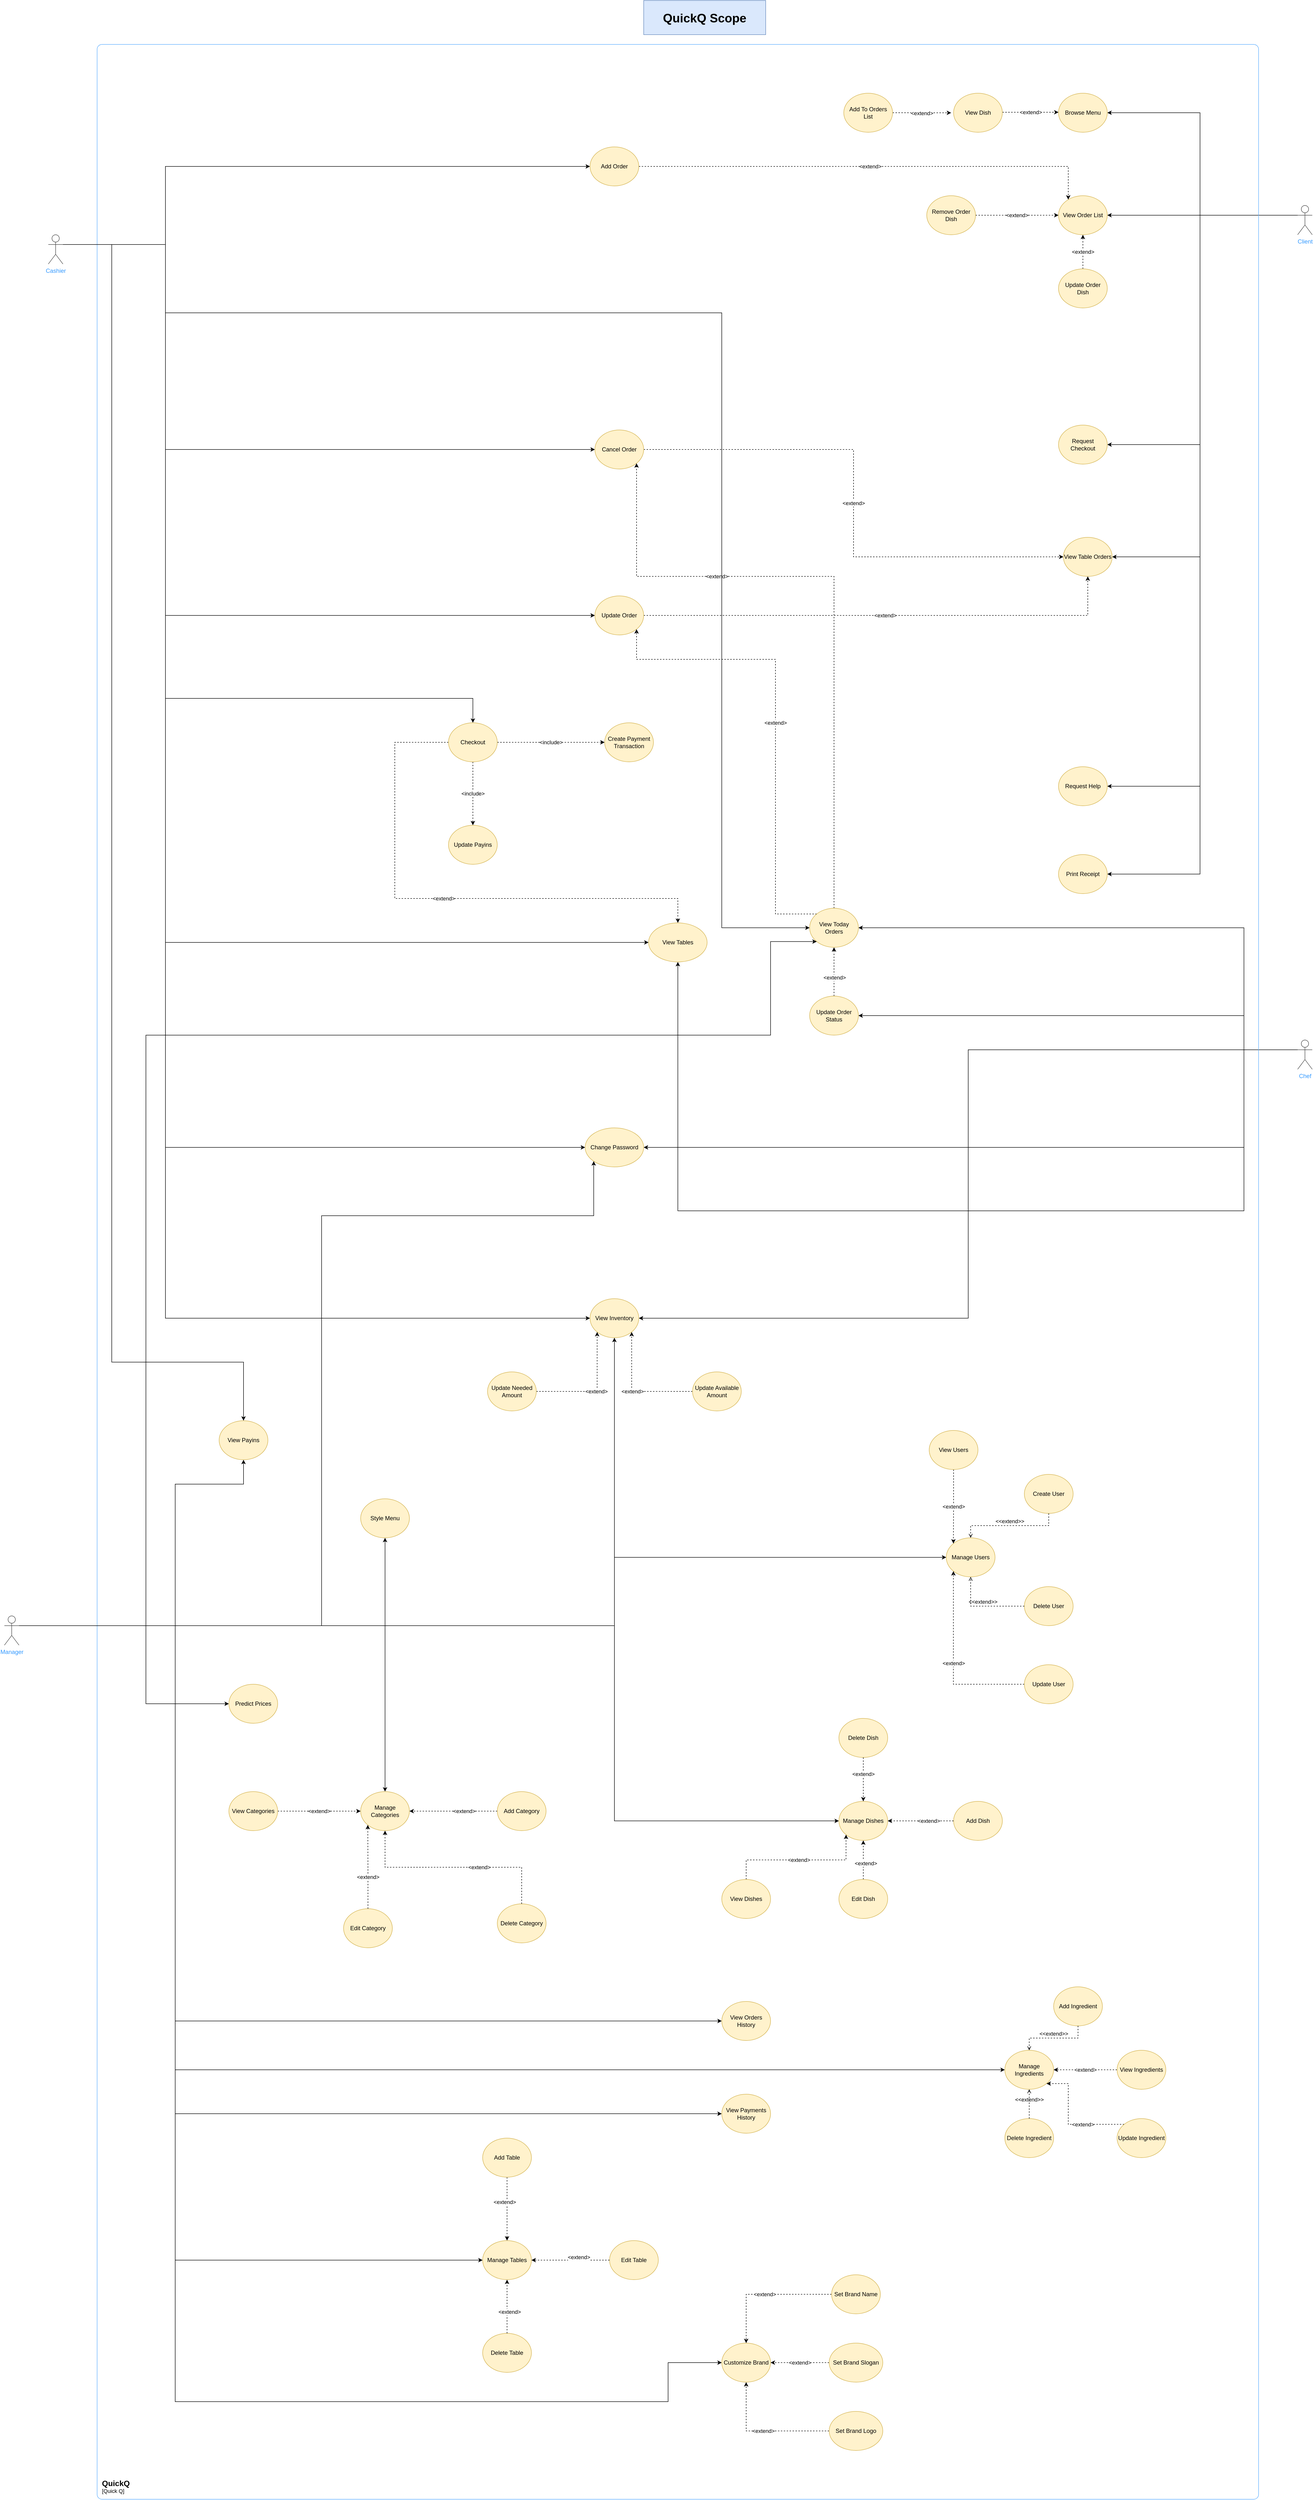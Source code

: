 <mxfile version="20.3.0" type="device"><diagram id="GGlXdn64GFRb3IZstyNL" name="Page-1"><mxGraphModel dx="2926" dy="3482" grid="1" gridSize="10" guides="1" tooltips="1" connect="1" arrows="1" fold="1" page="1" pageScale="1" pageWidth="850" pageHeight="1100" math="0" shadow="0"><root><mxCell id="0"/><mxCell id="1" parent="0"/><mxCell id="7p4SCDjq-cVQXdKuNtYs-56" style="edgeStyle=orthogonalEdgeStyle;rounded=0;orthogonalLoop=1;jettySize=auto;html=1;exitX=0;exitY=0.333;exitDx=0;exitDy=0;exitPerimeter=0;entryX=1;entryY=0.5;entryDx=0;entryDy=0;strokeWidth=1;" parent="1" source="7p4SCDjq-cVQXdKuNtYs-45" target="izGLy0CoWOvhGBKB7Qqg-22" edge="1"><mxGeometry relative="1" as="geometry"><mxPoint x="1710.0" y="10" as="targetPoint"/><Array as="points"><mxPoint x="1880" y="200"/><mxPoint x="1880" y="-50"/><mxPoint x="1090" y="-50"/></Array></mxGeometry></mxCell><mxCell id="GDFzOrBfLpvwUEn2oMCo-2" style="edgeStyle=orthogonalEdgeStyle;rounded=0;orthogonalLoop=1;jettySize=auto;html=1;exitX=0;exitY=0.333;exitDx=0;exitDy=0;exitPerimeter=0;entryX=0.5;entryY=1;entryDx=0;entryDy=0;" parent="1" source="7p4SCDjq-cVQXdKuNtYs-45" target="GDFzOrBfLpvwUEn2oMCo-1" edge="1"><mxGeometry relative="1" as="geometry"><Array as="points"><mxPoint x="1880" y="200"/><mxPoint x="1880" y="530"/><mxPoint x="720" y="530"/></Array></mxGeometry></mxCell><mxCell id="izGLy0CoWOvhGBKB7Qqg-24" style="edgeStyle=orthogonalEdgeStyle;rounded=0;orthogonalLoop=1;jettySize=auto;html=1;exitX=0;exitY=0.333;exitDx=0;exitDy=0;exitPerimeter=0;entryX=1;entryY=0.5;entryDx=0;entryDy=0;" parent="1" source="7p4SCDjq-cVQXdKuNtYs-45" target="7p4SCDjq-cVQXdKuNtYs-57" edge="1"><mxGeometry relative="1" as="geometry"><Array as="points"><mxPoint x="1880" y="200"/><mxPoint x="1880" y="130"/></Array></mxGeometry></mxCell><mxCell id="izGLy0CoWOvhGBKB7Qqg-236" style="edgeStyle=orthogonalEdgeStyle;rounded=0;orthogonalLoop=1;jettySize=auto;html=1;exitX=0;exitY=0.333;exitDx=0;exitDy=0;exitPerimeter=0;entryX=1;entryY=0.5;entryDx=0;entryDy=0;" parent="1" source="7p4SCDjq-cVQXdKuNtYs-45" target="VzyZB82MW0W1--L44rpn-1" edge="1"><mxGeometry relative="1" as="geometry"><Array as="points"><mxPoint x="1880" y="200"/><mxPoint x="1880" y="400"/></Array></mxGeometry></mxCell><mxCell id="izGLy0CoWOvhGBKB7Qqg-239" style="edgeStyle=orthogonalEdgeStyle;rounded=0;orthogonalLoop=1;jettySize=auto;html=1;exitX=0;exitY=0.333;exitDx=0;exitDy=0;exitPerimeter=0;entryX=1;entryY=0.5;entryDx=0;entryDy=0;" parent="1" source="7p4SCDjq-cVQXdKuNtYs-45" target="7p4SCDjq-cVQXdKuNtYs-60" edge="1"><mxGeometry relative="1" as="geometry"/></mxCell><mxCell id="7p4SCDjq-cVQXdKuNtYs-45" value="Chef" style="shape=umlActor;verticalLabelPosition=bottom;verticalAlign=top;html=1;outlineConnect=0;fontColor=#3399FF;strokeColor=#4D4D4D;" parent="1" vertex="1"><mxGeometry x="1990" y="180" width="30" height="60" as="geometry"/></mxCell><mxCell id="7p4SCDjq-cVQXdKuNtYs-58" style="edgeStyle=orthogonalEdgeStyle;rounded=0;orthogonalLoop=1;jettySize=auto;html=1;exitX=0.5;exitY=0;exitDx=0;exitDy=0;strokeWidth=1;dashed=1;" parent="1" source="7p4SCDjq-cVQXdKuNtYs-57" edge="1"><mxGeometry relative="1" as="geometry"><mxPoint x="1040" y="-10" as="targetPoint"/></mxGeometry></mxCell><mxCell id="7p4SCDjq-cVQXdKuNtYs-59" value="&amp;lt;extend&amp;gt;" style="edgeLabel;html=1;align=center;verticalAlign=middle;resizable=0;points=[];" parent="7p4SCDjq-cVQXdKuNtYs-58" vertex="1" connectable="0"><mxGeometry x="-0.235" y="-1" relative="1" as="geometry"><mxPoint as="offset"/></mxGeometry></mxCell><mxCell id="7p4SCDjq-cVQXdKuNtYs-57" value="Update Order Status" style="ellipse;whiteSpace=wrap;html=1;fillColor=#fff2cc;strokeColor=#d6b656;fontColor=#000000;" parent="1" vertex="1"><mxGeometry x="990" y="90" width="100" height="80" as="geometry"/></mxCell><mxCell id="7p4SCDjq-cVQXdKuNtYs-60" value="View Inventory" style="ellipse;whiteSpace=wrap;html=1;fillColor=#fff2cc;strokeColor=#d6b656;fontColor=#000000;" parent="1" vertex="1"><mxGeometry x="540" y="710" width="100" height="80" as="geometry"/></mxCell><mxCell id="izGLy0CoWOvhGBKB7Qqg-241" value="&amp;lt;extend&amp;gt;" style="edgeStyle=orthogonalEdgeStyle;rounded=0;orthogonalLoop=1;jettySize=auto;html=1;exitX=0;exitY=0.5;exitDx=0;exitDy=0;entryX=1;entryY=1;entryDx=0;entryDy=0;dashed=1;" parent="1" source="7p4SCDjq-cVQXdKuNtYs-62" target="7p4SCDjq-cVQXdKuNtYs-60" edge="1"><mxGeometry relative="1" as="geometry"/></mxCell><mxCell id="7p4SCDjq-cVQXdKuNtYs-62" value="Update Available Amount" style="ellipse;whiteSpace=wrap;html=1;fillColor=#fff2cc;strokeColor=#d6b656;fontColor=#000000;" parent="1" vertex="1"><mxGeometry x="750" y="860" width="100" height="80" as="geometry"/></mxCell><mxCell id="7p4SCDjq-cVQXdKuNtYs-75" style="edgeStyle=orthogonalEdgeStyle;rounded=0;orthogonalLoop=1;jettySize=auto;html=1;exitX=0;exitY=0.333;exitDx=0;exitDy=0;exitPerimeter=0;entryX=1;entryY=0.5;entryDx=0;entryDy=0;strokeWidth=1;" parent="1" source="7p4SCDjq-cVQXdKuNtYs-77" target="7p4SCDjq-cVQXdKuNtYs-78" edge="1"><mxGeometry relative="1" as="geometry"><Array as="points"><mxPoint x="1790" y="-1510"/><mxPoint x="1790" y="-1720"/></Array></mxGeometry></mxCell><mxCell id="7p4SCDjq-cVQXdKuNtYs-98" style="edgeStyle=orthogonalEdgeStyle;rounded=0;orthogonalLoop=1;jettySize=auto;html=1;exitX=0;exitY=0.333;exitDx=0;exitDy=0;exitPerimeter=0;strokeWidth=1;" parent="1" source="7p4SCDjq-cVQXdKuNtYs-77" target="7p4SCDjq-cVQXdKuNtYs-97" edge="1"><mxGeometry relative="1" as="geometry"/></mxCell><mxCell id="7p4SCDjq-cVQXdKuNtYs-103" style="edgeStyle=orthogonalEdgeStyle;rounded=0;orthogonalLoop=1;jettySize=auto;html=1;exitX=0;exitY=0.333;exitDx=0;exitDy=0;exitPerimeter=0;strokeWidth=1;" parent="1" source="7p4SCDjq-cVQXdKuNtYs-77" edge="1"><mxGeometry relative="1" as="geometry"><mxPoint x="1600" y="-1040" as="targetPoint"/><Array as="points"><mxPoint x="1790" y="-1510"/><mxPoint x="1790" y="-1040"/><mxPoint x="1600" y="-1040"/></Array></mxGeometry></mxCell><mxCell id="cyq8-XPyF3A_2p8lP5Kh-5" style="edgeStyle=orthogonalEdgeStyle;rounded=0;orthogonalLoop=1;jettySize=auto;html=1;exitX=0;exitY=0.333;exitDx=0;exitDy=0;exitPerimeter=0;entryX=1;entryY=0.5;entryDx=0;entryDy=0;" parent="1" source="7p4SCDjq-cVQXdKuNtYs-77" target="cyq8-XPyF3A_2p8lP5Kh-4" edge="1"><mxGeometry relative="1" as="geometry"><Array as="points"><mxPoint x="1790" y="-1510"/><mxPoint x="1790" y="-810"/></Array></mxGeometry></mxCell><mxCell id="izGLy0CoWOvhGBKB7Qqg-15" style="edgeStyle=orthogonalEdgeStyle;rounded=0;orthogonalLoop=1;jettySize=auto;html=1;exitX=0;exitY=0.333;exitDx=0;exitDy=0;exitPerimeter=0;entryX=1;entryY=0.5;entryDx=0;entryDy=0;" parent="1" source="7p4SCDjq-cVQXdKuNtYs-77" target="izGLy0CoWOvhGBKB7Qqg-14" edge="1"><mxGeometry relative="1" as="geometry"><Array as="points"><mxPoint x="1790" y="-1510"/><mxPoint x="1790" y="-340"/></Array></mxGeometry></mxCell><mxCell id="izGLy0CoWOvhGBKB7Qqg-16" style="edgeStyle=orthogonalEdgeStyle;rounded=0;orthogonalLoop=1;jettySize=auto;html=1;exitX=0;exitY=0.333;exitDx=0;exitDy=0;exitPerimeter=0;entryX=1;entryY=0.5;entryDx=0;entryDy=0;" parent="1" source="7p4SCDjq-cVQXdKuNtYs-77" target="7p4SCDjq-cVQXdKuNtYs-111" edge="1"><mxGeometry relative="1" as="geometry"><Array as="points"><mxPoint x="1790" y="-1510"/><mxPoint x="1790" y="-160"/></Array></mxGeometry></mxCell><mxCell id="7p4SCDjq-cVQXdKuNtYs-77" value="Client" style="shape=umlActor;verticalLabelPosition=bottom;verticalAlign=top;html=1;outlineConnect=0;fontColor=#3399FF;strokeColor=#4D4D4D;" parent="1" vertex="1"><mxGeometry x="1990" y="-1530" width="30" height="60" as="geometry"/></mxCell><mxCell id="7p4SCDjq-cVQXdKuNtYs-78" value="Browse Menu" style="ellipse;whiteSpace=wrap;html=1;fillColor=#fff2cc;strokeColor=#d6b656;fontColor=#000000;" parent="1" vertex="1"><mxGeometry x="1500" y="-1760" width="100" height="80" as="geometry"/></mxCell><mxCell id="7p4SCDjq-cVQXdKuNtYs-89" value="&amp;lt;extend&amp;gt;" style="edgeStyle=orthogonalEdgeStyle;rounded=0;orthogonalLoop=1;jettySize=auto;html=1;exitX=1;exitY=0.5;exitDx=0;exitDy=0;dashed=1;strokeWidth=1;" parent="1" edge="1"><mxGeometry relative="1" as="geometry"><mxPoint x="1385.0" y="-1721" as="sourcePoint"/><mxPoint x="1500" y="-1721" as="targetPoint"/></mxGeometry></mxCell><mxCell id="7p4SCDjq-cVQXdKuNtYs-88" value="View Dish" style="ellipse;whiteSpace=wrap;html=1;fillColor=#fff2cc;strokeColor=#d6b656;fontColor=#000000;" parent="1" vertex="1"><mxGeometry x="1285" y="-1760" width="100" height="80" as="geometry"/></mxCell><mxCell id="7p4SCDjq-cVQXdKuNtYs-93" value="&amp;lt;extend&amp;gt;" style="edgeStyle=orthogonalEdgeStyle;rounded=0;orthogonalLoop=1;jettySize=auto;html=1;exitX=1;exitY=0.5;exitDx=0;exitDy=0;dashed=1;strokeWidth=1;" parent="1" source="7p4SCDjq-cVQXdKuNtYs-90" edge="1"><mxGeometry relative="1" as="geometry"><mxPoint x="1280" y="-1719.857" as="targetPoint"/></mxGeometry></mxCell><mxCell id="7p4SCDjq-cVQXdKuNtYs-90" value="Add To Orders List" style="ellipse;whiteSpace=wrap;html=1;fillColor=#fff2cc;strokeColor=#d6b656;fontColor=#000000;" parent="1" vertex="1"><mxGeometry x="1060" y="-1760" width="100" height="80" as="geometry"/></mxCell><mxCell id="7p4SCDjq-cVQXdKuNtYs-99" value="&amp;lt;extend&amp;gt;" style="edgeStyle=orthogonalEdgeStyle;rounded=0;orthogonalLoop=1;jettySize=auto;html=1;strokeWidth=1;dashed=1;" parent="1" source="7p4SCDjq-cVQXdKuNtYs-96" target="7p4SCDjq-cVQXdKuNtYs-97" edge="1"><mxGeometry relative="1" as="geometry"><Array as="points"><mxPoint x="1520" y="-1610"/></Array></mxGeometry></mxCell><mxCell id="7p4SCDjq-cVQXdKuNtYs-96" value="Add Order" style="ellipse;whiteSpace=wrap;html=1;fillColor=#fff2cc;strokeColor=#d6b656;fontColor=#000000;" parent="1" vertex="1"><mxGeometry x="540" y="-1650" width="100" height="80" as="geometry"/></mxCell><mxCell id="7p4SCDjq-cVQXdKuNtYs-97" value="View Order List" style="ellipse;whiteSpace=wrap;html=1;fillColor=#fff2cc;strokeColor=#d6b656;fontColor=#000000;" parent="1" vertex="1"><mxGeometry x="1500" y="-1550" width="100" height="80" as="geometry"/></mxCell><mxCell id="7p4SCDjq-cVQXdKuNtYs-101" value="&amp;lt;extend&amp;gt;" style="edgeStyle=orthogonalEdgeStyle;rounded=0;orthogonalLoop=1;jettySize=auto;html=1;exitX=0.5;exitY=0;exitDx=0;exitDy=0;dashed=1;strokeWidth=1;" parent="1" source="7p4SCDjq-cVQXdKuNtYs-100" target="7p4SCDjq-cVQXdKuNtYs-97" edge="1"><mxGeometry relative="1" as="geometry"/></mxCell><mxCell id="7p4SCDjq-cVQXdKuNtYs-100" value="Update Order Dish" style="ellipse;whiteSpace=wrap;html=1;fillColor=#fff2cc;strokeColor=#d6b656;fontColor=#000000;" parent="1" vertex="1"><mxGeometry x="1500" y="-1400" width="100" height="80" as="geometry"/></mxCell><mxCell id="7p4SCDjq-cVQXdKuNtYs-102" value="Request Checkout" style="ellipse;whiteSpace=wrap;html=1;fillColor=#fff2cc;strokeColor=#d6b656;fontColor=#000000;" parent="1" vertex="1"><mxGeometry x="1500" y="-1080" width="100" height="80" as="geometry"/></mxCell><mxCell id="7p4SCDjq-cVQXdKuNtYs-111" value="Print Receipt" style="ellipse;whiteSpace=wrap;html=1;fillColor=#fff2cc;strokeColor=#d6b656;fontColor=#000000;" parent="1" vertex="1"><mxGeometry x="1500" y="-200" width="100" height="80" as="geometry"/></mxCell><mxCell id="izGLy0CoWOvhGBKB7Qqg-243" value="&amp;lt;extend&amp;gt;" style="edgeStyle=orthogonalEdgeStyle;rounded=0;orthogonalLoop=1;jettySize=auto;html=1;exitX=1;exitY=0.5;exitDx=0;exitDy=0;entryX=0;entryY=1;entryDx=0;entryDy=0;dashed=1;" parent="1" source="tBQEX22khEbL9KaQc_lx-9" target="7p4SCDjq-cVQXdKuNtYs-60" edge="1"><mxGeometry relative="1" as="geometry"/></mxCell><mxCell id="tBQEX22khEbL9KaQc_lx-9" value="Update Needed Amount" style="ellipse;whiteSpace=wrap;html=1;fillColor=#fff2cc;strokeColor=#d6b656;fontColor=#000000;" parent="1" vertex="1"><mxGeometry x="330" y="860" width="100" height="80" as="geometry"/></mxCell><object placeholders="1" c4Name="QuickQ" c4Type="SystemScopeBoundary" c4Application="Quick Q" label="&lt;font style=&quot;font-size: 16px&quot;&gt;&lt;b&gt;&lt;div style=&quot;text-align: left&quot;&gt;%c4Name%&lt;/div&gt;&lt;/b&gt;&lt;/font&gt;&lt;div style=&quot;text-align: left&quot;&gt;[%c4Application%]&lt;/div&gt;" id="WwLU_MZluaqTvrNwPhHL-1"><mxCell style="rounded=1;fontSize=11;whiteSpace=wrap;html=1;arcSize=20;fillColor=none;strokeColor=#66B2FF;labelBackgroundColor=none;align=left;verticalAlign=bottom;labelBorderColor=none;spacingTop=0;spacing=10;metaEdit=1;rotatable=0;perimeter=rectanglePerimeter;noLabel=0;labelPadding=0;allowArrows=0;connectable=0;expand=0;recursiveResize=0;editable=1;pointerEvents=0;absoluteArcSize=1;points=[[0.25,0,0],[0.5,0,0],[0.75,0,0],[1,0.25,0],[1,0.5,0],[1,0.75,0],[0.75,1,0],[0.5,1,0],[0.25,1,0],[0,0.75,0],[0,0.5,0],[0,0.25,0]];" parent="1" vertex="1"><mxGeometry x="-470" y="-1860" width="2380" height="5030" as="geometry"/></mxCell></object><mxCell id="cyq8-XPyF3A_2p8lP5Kh-4" value="View Table Orders" style="ellipse;whiteSpace=wrap;html=1;fillColor=#fff2cc;strokeColor=#d6b656;fontColor=#000000;" parent="1" vertex="1"><mxGeometry x="1510" y="-850" width="100" height="80" as="geometry"/></mxCell><mxCell id="NLeHIVnF31F9goJG8ct--7" value="&amp;lt;extend&amp;gt;" style="edgeStyle=orthogonalEdgeStyle;rounded=0;orthogonalLoop=1;jettySize=auto;html=1;exitX=1;exitY=0.5;exitDx=0;exitDy=0;entryX=0.5;entryY=1;entryDx=0;entryDy=0;dashed=1;" parent="1" source="cyq8-XPyF3A_2p8lP5Kh-6" target="cyq8-XPyF3A_2p8lP5Kh-4" edge="1"><mxGeometry relative="1" as="geometry"/></mxCell><mxCell id="cyq8-XPyF3A_2p8lP5Kh-6" value="Update Order" style="ellipse;whiteSpace=wrap;html=1;fillColor=#fff2cc;strokeColor=#d6b656;fontColor=#000000;" parent="1" vertex="1"><mxGeometry x="550" y="-730" width="100" height="80" as="geometry"/></mxCell><mxCell id="NLeHIVnF31F9goJG8ct--1" value="&amp;lt;extend&amp;gt;" style="edgeStyle=orthogonalEdgeStyle;rounded=0;orthogonalLoop=1;jettySize=auto;html=1;exitX=1;exitY=0.5;exitDx=0;exitDy=0;dashed=1;" parent="1" source="cyq8-XPyF3A_2p8lP5Kh-7" target="7p4SCDjq-cVQXdKuNtYs-97" edge="1"><mxGeometry relative="1" as="geometry"/></mxCell><mxCell id="cyq8-XPyF3A_2p8lP5Kh-7" value="Remove Order Dish" style="ellipse;whiteSpace=wrap;html=1;fillColor=#fff2cc;strokeColor=#d6b656;fontColor=#000000;" parent="1" vertex="1"><mxGeometry x="1230" y="-1550" width="100" height="80" as="geometry"/></mxCell><mxCell id="cyq8-XPyF3A_2p8lP5Kh-11" value="&amp;lt;extend&amp;gt;" style="edgeStyle=orthogonalEdgeStyle;rounded=0;orthogonalLoop=1;jettySize=auto;html=1;entryX=0;entryY=0.5;entryDx=0;entryDy=0;dashed=1;strokeWidth=1;startArrow=none;" parent="1" source="cyq8-XPyF3A_2p8lP5Kh-9" target="cyq8-XPyF3A_2p8lP5Kh-4" edge="1"><mxGeometry relative="1" as="geometry"><mxPoint x="1360" y="-680" as="sourcePoint"/><mxPoint x="1340" y="-860" as="targetPoint"/></mxGeometry></mxCell><mxCell id="VzyZB82MW0W1--L44rpn-1" value="Change Password" style="ellipse;whiteSpace=wrap;html=1;fillColor=#fff2cc;strokeColor=#d6b656;fontColor=#000000;" parent="1" vertex="1"><mxGeometry x="530" y="360" width="120" height="80" as="geometry"/></mxCell><mxCell id="GDFzOrBfLpvwUEn2oMCo-1" value="View Tables" style="ellipse;whiteSpace=wrap;html=1;fillColor=#fff2cc;strokeColor=#d6b656;fontColor=#000000;" parent="1" vertex="1"><mxGeometry x="660" y="-60" width="120" height="80" as="geometry"/></mxCell><mxCell id="izGLy0CoWOvhGBKB7Qqg-14" value="Request Help" style="ellipse;whiteSpace=wrap;html=1;fillColor=#fff2cc;strokeColor=#d6b656;fontColor=#000000;" parent="1" vertex="1"><mxGeometry x="1500" y="-380" width="100" height="80" as="geometry"/></mxCell><mxCell id="cyq8-XPyF3A_2p8lP5Kh-9" value="Cancel Order" style="ellipse;whiteSpace=wrap;html=1;fillColor=#fff2cc;strokeColor=#d6b656;fontColor=#000000;" parent="1" vertex="1"><mxGeometry x="550" y="-1070" width="100" height="80" as="geometry"/></mxCell><mxCell id="izGLy0CoWOvhGBKB7Qqg-252" value="&amp;lt;extend&amp;gt;" style="edgeStyle=orthogonalEdgeStyle;rounded=0;orthogonalLoop=1;jettySize=auto;html=1;exitX=0;exitY=0;exitDx=0;exitDy=0;entryX=1;entryY=1;entryDx=0;entryDy=0;dashed=1;" parent="1" source="izGLy0CoWOvhGBKB7Qqg-22" target="cyq8-XPyF3A_2p8lP5Kh-6" edge="1"><mxGeometry relative="1" as="geometry"><Array as="points"><mxPoint x="920" y="-78"/><mxPoint x="920" y="-600"/><mxPoint x="635" y="-600"/></Array></mxGeometry></mxCell><mxCell id="izGLy0CoWOvhGBKB7Qqg-254" value="&amp;lt;extend&amp;gt;" style="edgeStyle=orthogonalEdgeStyle;rounded=0;orthogonalLoop=1;jettySize=auto;html=1;exitX=0.5;exitY=0;exitDx=0;exitDy=0;entryX=1;entryY=1;entryDx=0;entryDy=0;dashed=1;" parent="1" source="izGLy0CoWOvhGBKB7Qqg-22" target="cyq8-XPyF3A_2p8lP5Kh-9" edge="1"><mxGeometry x="0.398" relative="1" as="geometry"><Array as="points"><mxPoint x="1040" y="-770"/><mxPoint x="635" y="-770"/></Array><mxPoint as="offset"/></mxGeometry></mxCell><mxCell id="izGLy0CoWOvhGBKB7Qqg-22" value="View Today Orders" style="ellipse;whiteSpace=wrap;html=1;fillColor=#fff2cc;strokeColor=#d6b656;fontColor=#000000;" parent="1" vertex="1"><mxGeometry x="990" y="-90" width="100" height="80" as="geometry"/></mxCell><mxCell id="izGLy0CoWOvhGBKB7Qqg-214" style="edgeStyle=orthogonalEdgeStyle;rounded=0;orthogonalLoop=1;jettySize=auto;html=1;exitX=1;exitY=0.333;exitDx=0;exitDy=0;exitPerimeter=0;entryX=0;entryY=0.5;entryDx=0;entryDy=0;" parent="1" source="izGLy0CoWOvhGBKB7Qqg-212" target="7p4SCDjq-cVQXdKuNtYs-96" edge="1"><mxGeometry relative="1" as="geometry"><Array as="points"><mxPoint x="-330" y="-1450"/><mxPoint x="-330" y="-1610"/></Array></mxGeometry></mxCell><mxCell id="izGLy0CoWOvhGBKB7Qqg-220" style="edgeStyle=orthogonalEdgeStyle;rounded=0;orthogonalLoop=1;jettySize=auto;html=1;exitX=1;exitY=0.333;exitDx=0;exitDy=0;exitPerimeter=0;entryX=0;entryY=0.5;entryDx=0;entryDy=0;" parent="1" source="izGLy0CoWOvhGBKB7Qqg-212" target="cyq8-XPyF3A_2p8lP5Kh-9" edge="1"><mxGeometry relative="1" as="geometry"><mxPoint x="-130" y="-1030" as="targetPoint"/><Array as="points"><mxPoint x="-330" y="-1450"/><mxPoint x="-330" y="-1030"/></Array></mxGeometry></mxCell><mxCell id="izGLy0CoWOvhGBKB7Qqg-235" style="edgeStyle=orthogonalEdgeStyle;rounded=0;orthogonalLoop=1;jettySize=auto;html=1;exitX=1;exitY=0.333;exitDx=0;exitDy=0;exitPerimeter=0;entryX=0;entryY=0.5;entryDx=0;entryDy=0;" parent="1" source="izGLy0CoWOvhGBKB7Qqg-212" target="VzyZB82MW0W1--L44rpn-1" edge="1"><mxGeometry relative="1" as="geometry"><Array as="points"><mxPoint x="-330" y="-1450"/><mxPoint x="-330" y="400"/></Array></mxGeometry></mxCell><mxCell id="izGLy0CoWOvhGBKB7Qqg-237" style="edgeStyle=orthogonalEdgeStyle;rounded=0;orthogonalLoop=1;jettySize=auto;html=1;exitX=1;exitY=0.333;exitDx=0;exitDy=0;exitPerimeter=0;entryX=0.5;entryY=0;entryDx=0;entryDy=0;" parent="1" source="izGLy0CoWOvhGBKB7Qqg-212" target="izGLy0CoWOvhGBKB7Qqg-229" edge="1"><mxGeometry relative="1" as="geometry"><Array as="points"><mxPoint x="-330" y="-1450"/><mxPoint x="-330" y="-520"/><mxPoint x="300" y="-520"/></Array></mxGeometry></mxCell><mxCell id="izGLy0CoWOvhGBKB7Qqg-238" style="edgeStyle=orthogonalEdgeStyle;rounded=0;orthogonalLoop=1;jettySize=auto;html=1;exitX=1;exitY=0.333;exitDx=0;exitDy=0;exitPerimeter=0;entryX=0;entryY=0.5;entryDx=0;entryDy=0;" parent="1" source="izGLy0CoWOvhGBKB7Qqg-212" target="GDFzOrBfLpvwUEn2oMCo-1" edge="1"><mxGeometry relative="1" as="geometry"><Array as="points"><mxPoint x="-330" y="-1450"/><mxPoint x="-330" y="-20"/></Array></mxGeometry></mxCell><mxCell id="izGLy0CoWOvhGBKB7Qqg-246" style="edgeStyle=orthogonalEdgeStyle;rounded=0;orthogonalLoop=1;jettySize=auto;html=1;exitX=1;exitY=0.333;exitDx=0;exitDy=0;exitPerimeter=0;entryX=0;entryY=0.5;entryDx=0;entryDy=0;" parent="1" source="izGLy0CoWOvhGBKB7Qqg-212" target="7p4SCDjq-cVQXdKuNtYs-60" edge="1"><mxGeometry relative="1" as="geometry"><Array as="points"><mxPoint x="-330" y="-1450"/><mxPoint x="-330" y="750"/></Array></mxGeometry></mxCell><mxCell id="izGLy0CoWOvhGBKB7Qqg-253" style="edgeStyle=orthogonalEdgeStyle;rounded=0;orthogonalLoop=1;jettySize=auto;html=1;exitX=1;exitY=0.333;exitDx=0;exitDy=0;exitPerimeter=0;entryX=0;entryY=0.5;entryDx=0;entryDy=0;" parent="1" source="izGLy0CoWOvhGBKB7Qqg-212" target="cyq8-XPyF3A_2p8lP5Kh-6" edge="1"><mxGeometry relative="1" as="geometry"><Array as="points"><mxPoint x="-330" y="-1450"/><mxPoint x="-330" y="-690"/></Array></mxGeometry></mxCell><mxCell id="izGLy0CoWOvhGBKB7Qqg-255" style="edgeStyle=orthogonalEdgeStyle;rounded=0;orthogonalLoop=1;jettySize=auto;html=1;exitX=1;exitY=0.333;exitDx=0;exitDy=0;exitPerimeter=0;entryX=0;entryY=0.5;entryDx=0;entryDy=0;" parent="1" source="izGLy0CoWOvhGBKB7Qqg-212" target="izGLy0CoWOvhGBKB7Qqg-22" edge="1"><mxGeometry relative="1" as="geometry"><Array as="points"><mxPoint x="-330" y="-1450"/><mxPoint x="-330" y="-1310"/><mxPoint x="810" y="-1310"/><mxPoint x="810" y="-50"/></Array></mxGeometry></mxCell><mxCell id="3nJr2GiOk913eAPJLAEx-60" style="edgeStyle=orthogonalEdgeStyle;rounded=0;orthogonalLoop=1;jettySize=auto;html=1;exitX=1;exitY=0.333;exitDx=0;exitDy=0;exitPerimeter=0;" parent="1" source="izGLy0CoWOvhGBKB7Qqg-212" target="3nJr2GiOk913eAPJLAEx-58" edge="1"><mxGeometry relative="1" as="geometry"><Array as="points"><mxPoint x="-440" y="-1450"/><mxPoint x="-440" y="840"/><mxPoint x="-170" y="840"/></Array></mxGeometry></mxCell><mxCell id="izGLy0CoWOvhGBKB7Qqg-212" value="Cashier" style="shape=umlActor;verticalLabelPosition=bottom;verticalAlign=top;html=1;outlineConnect=0;fontColor=#3399FF;strokeColor=#4D4D4D;" parent="1" vertex="1"><mxGeometry x="-570" y="-1470" width="30" height="60" as="geometry"/></mxCell><mxCell id="izGLy0CoWOvhGBKB7Qqg-230" value="&amp;lt;extend&amp;gt;" style="edgeStyle=orthogonalEdgeStyle;rounded=0;orthogonalLoop=1;jettySize=auto;html=1;exitX=0;exitY=0.5;exitDx=0;exitDy=0;entryX=0.5;entryY=0;entryDx=0;entryDy=0;dashed=1;" parent="1" source="izGLy0CoWOvhGBKB7Qqg-229" target="GDFzOrBfLpvwUEn2oMCo-1" edge="1"><mxGeometry relative="1" as="geometry"><mxPoint x="20" y="-430" as="targetPoint"/><Array as="points"><mxPoint x="140" y="-430"/><mxPoint x="140" y="-110"/><mxPoint x="720" y="-110"/></Array></mxGeometry></mxCell><mxCell id="izGLy0CoWOvhGBKB7Qqg-233" value="&amp;lt;include&amp;gt;" style="edgeStyle=orthogonalEdgeStyle;rounded=0;orthogonalLoop=1;jettySize=auto;html=1;exitX=1;exitY=0.5;exitDx=0;exitDy=0;entryX=0;entryY=0.5;entryDx=0;entryDy=0;dashed=1;" parent="1" source="izGLy0CoWOvhGBKB7Qqg-229" target="izGLy0CoWOvhGBKB7Qqg-232" edge="1"><mxGeometry relative="1" as="geometry"/></mxCell><mxCell id="izGLy0CoWOvhGBKB7Qqg-234" value="&amp;lt;include&amp;gt;" style="edgeStyle=orthogonalEdgeStyle;rounded=0;orthogonalLoop=1;jettySize=auto;html=1;exitX=0.5;exitY=1;exitDx=0;exitDy=0;entryX=0.5;entryY=0;entryDx=0;entryDy=0;dashed=1;" parent="1" source="izGLy0CoWOvhGBKB7Qqg-229" target="izGLy0CoWOvhGBKB7Qqg-231" edge="1"><mxGeometry relative="1" as="geometry"/></mxCell><mxCell id="izGLy0CoWOvhGBKB7Qqg-229" value="Checkout" style="ellipse;whiteSpace=wrap;html=1;fillColor=#fff2cc;strokeColor=#d6b656;fontColor=#000000;" parent="1" vertex="1"><mxGeometry x="250" y="-470" width="100" height="80" as="geometry"/></mxCell><mxCell id="izGLy0CoWOvhGBKB7Qqg-231" value="Update Payins" style="ellipse;whiteSpace=wrap;html=1;fillColor=#fff2cc;strokeColor=#d6b656;fontColor=#000000;" parent="1" vertex="1"><mxGeometry x="250" y="-260" width="100" height="80" as="geometry"/></mxCell><mxCell id="izGLy0CoWOvhGBKB7Qqg-232" value="Create Payment Transaction" style="ellipse;whiteSpace=wrap;html=1;fillColor=#fff2cc;strokeColor=#d6b656;fontColor=#000000;" parent="1" vertex="1"><mxGeometry x="570" y="-470" width="100" height="80" as="geometry"/></mxCell><mxCell id="izGLy0CoWOvhGBKB7Qqg-249" style="edgeStyle=orthogonalEdgeStyle;rounded=0;orthogonalLoop=1;jettySize=auto;html=1;exitX=1;exitY=0.333;exitDx=0;exitDy=0;exitPerimeter=0;entryX=0.5;entryY=1;entryDx=0;entryDy=0;" parent="1" source="izGLy0CoWOvhGBKB7Qqg-247" target="7p4SCDjq-cVQXdKuNtYs-60" edge="1"><mxGeometry relative="1" as="geometry"/></mxCell><mxCell id="3nJr2GiOk913eAPJLAEx-11" style="edgeStyle=orthogonalEdgeStyle;rounded=0;orthogonalLoop=1;jettySize=auto;html=1;exitX=1;exitY=0.333;exitDx=0;exitDy=0;exitPerimeter=0;entryX=0.5;entryY=0;entryDx=0;entryDy=0;" parent="1" source="izGLy0CoWOvhGBKB7Qqg-247" target="3nJr2GiOk913eAPJLAEx-1" edge="1"><mxGeometry relative="1" as="geometry"/></mxCell><mxCell id="3nJr2GiOk913eAPJLAEx-35" style="edgeStyle=orthogonalEdgeStyle;rounded=0;orthogonalLoop=1;jettySize=auto;html=1;exitX=1;exitY=0.333;exitDx=0;exitDy=0;exitPerimeter=0;entryX=0;entryY=0.5;entryDx=0;entryDy=0;" parent="1" source="izGLy0CoWOvhGBKB7Qqg-247" target="3nJr2GiOk913eAPJLAEx-25" edge="1"><mxGeometry relative="1" as="geometry"><Array as="points"><mxPoint x="590" y="1380"/><mxPoint x="590" y="1780"/></Array></mxGeometry></mxCell><mxCell id="3nJr2GiOk913eAPJLAEx-40" style="edgeStyle=orthogonalEdgeStyle;rounded=0;orthogonalLoop=1;jettySize=auto;html=1;exitX=1;exitY=0.333;exitDx=0;exitDy=0;exitPerimeter=0;entryX=0.5;entryY=1;entryDx=0;entryDy=0;" parent="1" source="izGLy0CoWOvhGBKB7Qqg-247" target="3nJr2GiOk913eAPJLAEx-39" edge="1"><mxGeometry relative="1" as="geometry"><Array as="points"><mxPoint x="120" y="1380"/></Array></mxGeometry></mxCell><mxCell id="3nJr2GiOk913eAPJLAEx-53" style="edgeStyle=orthogonalEdgeStyle;rounded=0;orthogonalLoop=1;jettySize=auto;html=1;exitX=1;exitY=0.333;exitDx=0;exitDy=0;exitPerimeter=0;entryX=0;entryY=0.5;entryDx=0;entryDy=0;" parent="1" source="izGLy0CoWOvhGBKB7Qqg-247" target="3nJr2GiOk913eAPJLAEx-41" edge="1"><mxGeometry relative="1" as="geometry"><Array as="points"><mxPoint x="590" y="1380"/><mxPoint x="590" y="1240"/></Array></mxGeometry></mxCell><mxCell id="3nJr2GiOk913eAPJLAEx-55" style="edgeStyle=orthogonalEdgeStyle;rounded=0;orthogonalLoop=1;jettySize=auto;html=1;exitX=1;exitY=0.333;exitDx=0;exitDy=0;exitPerimeter=0;entryX=0;entryY=0.5;entryDx=0;entryDy=0;" parent="1" source="izGLy0CoWOvhGBKB7Qqg-247" target="3nJr2GiOk913eAPJLAEx-54" edge="1"><mxGeometry relative="1" as="geometry"><Array as="points"><mxPoint x="-310" y="1380"/><mxPoint x="-310" y="2190"/></Array></mxGeometry></mxCell><mxCell id="3nJr2GiOk913eAPJLAEx-57" style="edgeStyle=orthogonalEdgeStyle;rounded=0;orthogonalLoop=1;jettySize=auto;html=1;exitX=1;exitY=0.333;exitDx=0;exitDy=0;exitPerimeter=0;entryX=0;entryY=0.5;entryDx=0;entryDy=0;" parent="1" source="izGLy0CoWOvhGBKB7Qqg-247" target="3nJr2GiOk913eAPJLAEx-56" edge="1"><mxGeometry relative="1" as="geometry"><Array as="points"><mxPoint x="-310" y="1380"/><mxPoint x="-310" y="2380"/></Array></mxGeometry></mxCell><mxCell id="3nJr2GiOk913eAPJLAEx-59" style="edgeStyle=orthogonalEdgeStyle;rounded=0;orthogonalLoop=1;jettySize=auto;html=1;exitX=1;exitY=0.333;exitDx=0;exitDy=0;exitPerimeter=0;entryX=0.5;entryY=1;entryDx=0;entryDy=0;" parent="1" source="izGLy0CoWOvhGBKB7Qqg-247" target="3nJr2GiOk913eAPJLAEx-58" edge="1"><mxGeometry relative="1" as="geometry"><Array as="points"><mxPoint x="-310" y="1380"/><mxPoint x="-310" y="1090"/><mxPoint x="-170" y="1090"/></Array></mxGeometry></mxCell><mxCell id="3nJr2GiOk913eAPJLAEx-70" style="edgeStyle=orthogonalEdgeStyle;rounded=0;orthogonalLoop=1;jettySize=auto;html=1;exitX=1;exitY=0.333;exitDx=0;exitDy=0;exitPerimeter=0;entryX=0;entryY=0.5;entryDx=0;entryDy=0;" parent="1" source="izGLy0CoWOvhGBKB7Qqg-247" target="3nJr2GiOk913eAPJLAEx-61" edge="1"><mxGeometry relative="1" as="geometry"><Array as="points"><mxPoint x="-310" y="1380"/><mxPoint x="-310" y="2290"/></Array></mxGeometry></mxCell><mxCell id="3nJr2GiOk913eAPJLAEx-81" style="edgeStyle=orthogonalEdgeStyle;rounded=0;orthogonalLoop=1;jettySize=auto;html=1;exitX=1;exitY=0.333;exitDx=0;exitDy=0;exitPerimeter=0;entryX=0;entryY=1;entryDx=0;entryDy=0;" parent="1" source="izGLy0CoWOvhGBKB7Qqg-247" target="izGLy0CoWOvhGBKB7Qqg-22" edge="1"><mxGeometry relative="1" as="geometry"><Array as="points"><mxPoint x="-370" y="1380"/><mxPoint x="-370" y="170"/><mxPoint x="910" y="170"/><mxPoint x="910" y="-22"/></Array></mxGeometry></mxCell><mxCell id="3nJr2GiOk913eAPJLAEx-92" style="edgeStyle=orthogonalEdgeStyle;rounded=0;orthogonalLoop=1;jettySize=auto;html=1;exitX=1;exitY=0.333;exitDx=0;exitDy=0;exitPerimeter=0;entryX=0;entryY=0.5;entryDx=0;entryDy=0;" parent="1" source="izGLy0CoWOvhGBKB7Qqg-247" target="3nJr2GiOk913eAPJLAEx-82" edge="1"><mxGeometry relative="1" as="geometry"><Array as="points"><mxPoint x="-310" y="1380"/><mxPoint x="-310" y="2680"/></Array></mxGeometry></mxCell><mxCell id="3nJr2GiOk913eAPJLAEx-94" style="edgeStyle=orthogonalEdgeStyle;rounded=0;orthogonalLoop=1;jettySize=auto;html=1;exitX=1;exitY=0.333;exitDx=0;exitDy=0;exitPerimeter=0;entryX=0;entryY=0.5;entryDx=0;entryDy=0;" parent="1" source="izGLy0CoWOvhGBKB7Qqg-247" target="3nJr2GiOk913eAPJLAEx-93" edge="1"><mxGeometry relative="1" as="geometry"><Array as="points"><mxPoint x="-370" y="1380"/><mxPoint x="-370" y="1540"/></Array></mxGeometry></mxCell><mxCell id="3nJr2GiOk913eAPJLAEx-97" style="edgeStyle=orthogonalEdgeStyle;rounded=0;orthogonalLoop=1;jettySize=auto;html=1;exitX=1;exitY=0.333;exitDx=0;exitDy=0;exitPerimeter=0;entryX=0;entryY=0.5;entryDx=0;entryDy=0;" parent="1" source="izGLy0CoWOvhGBKB7Qqg-247" target="3nJr2GiOk913eAPJLAEx-96" edge="1"><mxGeometry relative="1" as="geometry"><Array as="points"><mxPoint x="-310" y="1380"/><mxPoint x="-310" y="2970"/><mxPoint x="700" y="2970"/><mxPoint x="700" y="2890"/></Array></mxGeometry></mxCell><mxCell id="3nJr2GiOk913eAPJLAEx-104" style="edgeStyle=orthogonalEdgeStyle;rounded=0;orthogonalLoop=1;jettySize=auto;html=1;exitX=1;exitY=0.333;exitDx=0;exitDy=0;exitPerimeter=0;entryX=0;entryY=1;entryDx=0;entryDy=0;" parent="1" source="izGLy0CoWOvhGBKB7Qqg-247" target="VzyZB82MW0W1--L44rpn-1" edge="1"><mxGeometry relative="1" as="geometry"><Array as="points"><mxPoint x="-10" y="1380"/><mxPoint x="-10" y="540"/><mxPoint x="548" y="540"/></Array></mxGeometry></mxCell><mxCell id="izGLy0CoWOvhGBKB7Qqg-247" value="Manager" style="shape=umlActor;verticalLabelPosition=bottom;verticalAlign=top;html=1;outlineConnect=0;fontColor=#3399FF;strokeColor=#4D4D4D;" parent="1" vertex="1"><mxGeometry x="-660" y="1360" width="30" height="60" as="geometry"/></mxCell><mxCell id="3nJr2GiOk913eAPJLAEx-1" value="Manage Categories" style="ellipse;whiteSpace=wrap;html=1;fillColor=#fff2cc;strokeColor=#d6b656;fontColor=#000000;" parent="1" vertex="1"><mxGeometry x="70" y="1720" width="100" height="80" as="geometry"/></mxCell><mxCell id="3nJr2GiOk913eAPJLAEx-2" style="edgeStyle=orthogonalEdgeStyle;rounded=0;orthogonalLoop=1;jettySize=auto;html=1;exitX=0;exitY=0.5;exitDx=0;exitDy=0;dashed=1;" parent="1" source="3nJr2GiOk913eAPJLAEx-4" target="3nJr2GiOk913eAPJLAEx-1" edge="1"><mxGeometry relative="1" as="geometry"/></mxCell><mxCell id="3nJr2GiOk913eAPJLAEx-3" value="&amp;lt;extend&amp;gt;" style="edgeLabel;html=1;align=center;verticalAlign=middle;resizable=0;points=[];" parent="3nJr2GiOk913eAPJLAEx-2" vertex="1" connectable="0"><mxGeometry x="-0.247" relative="1" as="geometry"><mxPoint as="offset"/></mxGeometry></mxCell><mxCell id="3nJr2GiOk913eAPJLAEx-4" value="Add Category" style="ellipse;whiteSpace=wrap;html=1;fillColor=#fff2cc;strokeColor=#d6b656;fontColor=#000000;" parent="1" vertex="1"><mxGeometry x="350" y="1720" width="100" height="80" as="geometry"/></mxCell><mxCell id="3nJr2GiOk913eAPJLAEx-5" value="Delete Category" style="ellipse;whiteSpace=wrap;html=1;fillColor=#fff2cc;strokeColor=#d6b656;fontColor=#000000;" parent="1" vertex="1"><mxGeometry x="350" y="1950" width="100" height="80" as="geometry"/></mxCell><mxCell id="3nJr2GiOk913eAPJLAEx-6" value="Edit Category" style="ellipse;whiteSpace=wrap;html=1;fillColor=#fff2cc;strokeColor=#d6b656;fontColor=#000000;" parent="1" vertex="1"><mxGeometry x="35" y="1960" width="100" height="80" as="geometry"/></mxCell><mxCell id="3nJr2GiOk913eAPJLAEx-7" style="edgeStyle=orthogonalEdgeStyle;rounded=0;orthogonalLoop=1;jettySize=auto;html=1;exitX=0.5;exitY=0;exitDx=0;exitDy=0;dashed=1;entryX=0.5;entryY=1;entryDx=0;entryDy=0;" parent="1" source="3nJr2GiOk913eAPJLAEx-5" target="3nJr2GiOk913eAPJLAEx-1" edge="1"><mxGeometry relative="1" as="geometry"><mxPoint x="-30" y="1720" as="sourcePoint"/><mxPoint x="80" y="1770" as="targetPoint"/></mxGeometry></mxCell><mxCell id="3nJr2GiOk913eAPJLAEx-8" value="&amp;lt;extend&amp;gt;" style="edgeLabel;html=1;align=center;verticalAlign=middle;resizable=0;points=[];" parent="3nJr2GiOk913eAPJLAEx-7" vertex="1" connectable="0"><mxGeometry x="-0.247" relative="1" as="geometry"><mxPoint as="offset"/></mxGeometry></mxCell><mxCell id="3nJr2GiOk913eAPJLAEx-9" style="edgeStyle=orthogonalEdgeStyle;rounded=0;orthogonalLoop=1;jettySize=auto;html=1;exitX=0.5;exitY=0;exitDx=0;exitDy=0;dashed=1;entryX=0;entryY=1;entryDx=0;entryDy=0;" parent="1" source="3nJr2GiOk913eAPJLAEx-6" target="3nJr2GiOk913eAPJLAEx-1" edge="1"><mxGeometry relative="1" as="geometry"><mxPoint x="-30" y="1820" as="sourcePoint"/><mxPoint x="80" y="1770" as="targetPoint"/></mxGeometry></mxCell><mxCell id="3nJr2GiOk913eAPJLAEx-10" value="&amp;lt;extend&amp;gt;" style="edgeLabel;html=1;align=center;verticalAlign=middle;resizable=0;points=[];" parent="3nJr2GiOk913eAPJLAEx-9" vertex="1" connectable="0"><mxGeometry x="-0.247" relative="1" as="geometry"><mxPoint as="offset"/></mxGeometry></mxCell><mxCell id="3nJr2GiOk913eAPJLAEx-24" value="&amp;lt;extend&amp;gt;" style="edgeStyle=orthogonalEdgeStyle;rounded=0;orthogonalLoop=1;jettySize=auto;html=1;exitX=1;exitY=0.5;exitDx=0;exitDy=0;entryX=0;entryY=0.5;entryDx=0;entryDy=0;dashed=1;" parent="1" source="3nJr2GiOk913eAPJLAEx-22" target="3nJr2GiOk913eAPJLAEx-1" edge="1"><mxGeometry relative="1" as="geometry"/></mxCell><mxCell id="3nJr2GiOk913eAPJLAEx-22" value="View Categories" style="ellipse;whiteSpace=wrap;html=1;fillColor=#fff2cc;strokeColor=#d6b656;fontColor=#000000;" parent="1" vertex="1"><mxGeometry x="-200" y="1720" width="100" height="80" as="geometry"/></mxCell><mxCell id="3nJr2GiOk913eAPJLAEx-25" value="Manage Dishes" style="ellipse;whiteSpace=wrap;html=1;fillColor=#fff2cc;strokeColor=#d6b656;fontColor=#000000;" parent="1" vertex="1"><mxGeometry x="1050" y="1740" width="100" height="80" as="geometry"/></mxCell><mxCell id="3nJr2GiOk913eAPJLAEx-26" value="Add Dish" style="ellipse;whiteSpace=wrap;html=1;fillColor=#fff2cc;strokeColor=#d6b656;fontColor=#000000;" parent="1" vertex="1"><mxGeometry x="1285" y="1740" width="100" height="80" as="geometry"/></mxCell><mxCell id="3nJr2GiOk913eAPJLAEx-27" style="edgeStyle=orthogonalEdgeStyle;rounded=0;orthogonalLoop=1;jettySize=auto;html=1;dashed=1;entryX=1;entryY=0.5;entryDx=0;entryDy=0;" parent="1" source="3nJr2GiOk913eAPJLAEx-26" target="3nJr2GiOk913eAPJLAEx-25" edge="1"><mxGeometry relative="1" as="geometry"><mxPoint x="940" y="1560" as="sourcePoint"/><mxPoint x="1050" y="1400" as="targetPoint"/></mxGeometry></mxCell><mxCell id="3nJr2GiOk913eAPJLAEx-28" value="&amp;lt;extend&amp;gt;" style="edgeLabel;html=1;align=center;verticalAlign=middle;resizable=0;points=[];" parent="3nJr2GiOk913eAPJLAEx-27" vertex="1" connectable="0"><mxGeometry x="-0.247" relative="1" as="geometry"><mxPoint as="offset"/></mxGeometry></mxCell><mxCell id="3nJr2GiOk913eAPJLAEx-29" value="Delete Dish" style="ellipse;whiteSpace=wrap;html=1;fillColor=#fff2cc;strokeColor=#d6b656;fontColor=#000000;" parent="1" vertex="1"><mxGeometry x="1050" y="1570" width="100" height="80" as="geometry"/></mxCell><mxCell id="3nJr2GiOk913eAPJLAEx-30" style="edgeStyle=orthogonalEdgeStyle;rounded=0;orthogonalLoop=1;jettySize=auto;html=1;dashed=1;entryX=0.5;entryY=0;entryDx=0;entryDy=0;exitX=0.5;exitY=1;exitDx=0;exitDy=0;" parent="1" source="3nJr2GiOk913eAPJLAEx-29" target="3nJr2GiOk913eAPJLAEx-25" edge="1"><mxGeometry relative="1" as="geometry"><mxPoint x="940.0" y="1700.059" as="sourcePoint"/><mxPoint x="1050" y="1760" as="targetPoint"/></mxGeometry></mxCell><mxCell id="3nJr2GiOk913eAPJLAEx-31" value="&amp;lt;extend&amp;gt;" style="edgeLabel;html=1;align=center;verticalAlign=middle;resizable=0;points=[];" parent="3nJr2GiOk913eAPJLAEx-30" vertex="1" connectable="0"><mxGeometry x="-0.247" relative="1" as="geometry"><mxPoint as="offset"/></mxGeometry></mxCell><mxCell id="3nJr2GiOk913eAPJLAEx-32" style="edgeStyle=orthogonalEdgeStyle;rounded=0;orthogonalLoop=1;jettySize=auto;html=1;exitX=0.5;exitY=0;exitDx=0;exitDy=0;entryX=0.5;entryY=1;entryDx=0;entryDy=0;dashed=1;" parent="1" source="3nJr2GiOk913eAPJLAEx-34" target="3nJr2GiOk913eAPJLAEx-25" edge="1"><mxGeometry relative="1" as="geometry"/></mxCell><mxCell id="3nJr2GiOk913eAPJLAEx-33" value="&amp;lt;extend&amp;gt;" style="edgeLabel;html=1;align=center;verticalAlign=middle;resizable=0;points=[];" parent="3nJr2GiOk913eAPJLAEx-32" vertex="1" connectable="0"><mxGeometry x="-0.147" y="-5" relative="1" as="geometry"><mxPoint y="1" as="offset"/></mxGeometry></mxCell><mxCell id="3nJr2GiOk913eAPJLAEx-34" value="Edit Dish" style="ellipse;whiteSpace=wrap;html=1;fillColor=#fff2cc;strokeColor=#d6b656;fontColor=#000000;" parent="1" vertex="1"><mxGeometry x="1050" y="1900" width="100" height="80" as="geometry"/></mxCell><mxCell id="3nJr2GiOk913eAPJLAEx-38" value="&amp;lt;extend&amp;gt;" style="edgeStyle=orthogonalEdgeStyle;rounded=0;orthogonalLoop=1;jettySize=auto;html=1;exitX=0.5;exitY=0;exitDx=0;exitDy=0;entryX=0;entryY=1;entryDx=0;entryDy=0;dashed=1;" parent="1" source="3nJr2GiOk913eAPJLAEx-36" target="3nJr2GiOk913eAPJLAEx-25" edge="1"><mxGeometry relative="1" as="geometry"/></mxCell><mxCell id="3nJr2GiOk913eAPJLAEx-36" value="View Dishes" style="ellipse;whiteSpace=wrap;html=1;fillColor=#fff2cc;strokeColor=#d6b656;fontColor=#000000;" parent="1" vertex="1"><mxGeometry x="810" y="1900" width="100" height="80" as="geometry"/></mxCell><mxCell id="3nJr2GiOk913eAPJLAEx-39" value="Style Menu" style="ellipse;whiteSpace=wrap;html=1;fillColor=#fff2cc;strokeColor=#d6b656;fontColor=#000000;" parent="1" vertex="1"><mxGeometry x="70" y="1120" width="100" height="80" as="geometry"/></mxCell><mxCell id="3nJr2GiOk913eAPJLAEx-41" value="Manage Users" style="ellipse;whiteSpace=wrap;html=1;fillColor=#fff2cc;strokeColor=#d6b656;fontColor=#000000;" parent="1" vertex="1"><mxGeometry x="1270" y="1200" width="100" height="80" as="geometry"/></mxCell><mxCell id="3nJr2GiOk913eAPJLAEx-42" value="Create User" style="ellipse;whiteSpace=wrap;html=1;fillColor=#fff2cc;strokeColor=#d6b656;fontColor=#000000;" parent="1" vertex="1"><mxGeometry x="1430" y="1070" width="100" height="80" as="geometry"/></mxCell><mxCell id="3nJr2GiOk913eAPJLAEx-43" value="Delete User" style="ellipse;whiteSpace=wrap;html=1;fillColor=#fff2cc;strokeColor=#d6b656;fontColor=#000000;" parent="1" vertex="1"><mxGeometry x="1430" y="1300" width="100" height="80" as="geometry"/></mxCell><mxCell id="3nJr2GiOk913eAPJLAEx-44" value="&amp;lt;&amp;lt;extend&amp;gt;&amp;gt;" style="html=1;verticalAlign=bottom;labelBackgroundColor=none;endArrow=open;endFill=0;dashed=1;rounded=0;exitX=0.5;exitY=1;exitDx=0;exitDy=0;edgeStyle=orthogonalEdgeStyle;" parent="1" source="3nJr2GiOk913eAPJLAEx-42" target="3nJr2GiOk913eAPJLAEx-41" edge="1"><mxGeometry width="160" relative="1" as="geometry"><mxPoint x="1230" y="1140" as="sourcePoint"/><mxPoint x="1390" y="1140" as="targetPoint"/></mxGeometry></mxCell><mxCell id="3nJr2GiOk913eAPJLAEx-45" value="&amp;lt;&amp;lt;extend&amp;gt;&amp;gt;" style="html=1;verticalAlign=bottom;labelBackgroundColor=none;endArrow=open;endFill=0;dashed=1;rounded=0;entryX=0.5;entryY=1;entryDx=0;entryDy=0;edgeStyle=orthogonalEdgeStyle;exitX=0;exitY=0.5;exitDx=0;exitDy=0;" parent="1" source="3nJr2GiOk913eAPJLAEx-43" target="3nJr2GiOk913eAPJLAEx-41" edge="1"><mxGeometry width="160" relative="1" as="geometry"><mxPoint x="1190" y="1290" as="sourcePoint"/><mxPoint x="1350" y="1290" as="targetPoint"/></mxGeometry></mxCell><mxCell id="3nJr2GiOk913eAPJLAEx-49" value="&amp;lt;extend&amp;gt;" style="edgeStyle=orthogonalEdgeStyle;rounded=0;orthogonalLoop=1;jettySize=auto;html=1;exitX=0;exitY=0.5;exitDx=0;exitDy=0;entryX=0;entryY=1;entryDx=0;entryDy=0;dashed=1;" parent="1" source="3nJr2GiOk913eAPJLAEx-47" target="3nJr2GiOk913eAPJLAEx-41" edge="1"><mxGeometry relative="1" as="geometry"/></mxCell><mxCell id="3nJr2GiOk913eAPJLAEx-47" value="Update User" style="ellipse;whiteSpace=wrap;html=1;fillColor=#fff2cc;strokeColor=#d6b656;fontColor=#000000;" parent="1" vertex="1"><mxGeometry x="1430" y="1460" width="100" height="80" as="geometry"/></mxCell><mxCell id="3nJr2GiOk913eAPJLAEx-51" value="&amp;lt;extend&amp;gt;" style="edgeStyle=orthogonalEdgeStyle;rounded=0;orthogonalLoop=1;jettySize=auto;html=1;exitX=0.5;exitY=1;exitDx=0;exitDy=0;entryX=0;entryY=0;entryDx=0;entryDy=0;dashed=1;" parent="1" source="3nJr2GiOk913eAPJLAEx-50" target="3nJr2GiOk913eAPJLAEx-41" edge="1"><mxGeometry relative="1" as="geometry"/></mxCell><mxCell id="3nJr2GiOk913eAPJLAEx-50" value="View Users" style="ellipse;whiteSpace=wrap;html=1;fillColor=#fff2cc;strokeColor=#d6b656;fontColor=#000000;" parent="1" vertex="1"><mxGeometry x="1235" y="980" width="100" height="80" as="geometry"/></mxCell><mxCell id="3nJr2GiOk913eAPJLAEx-54" value="View Orders History" style="ellipse;whiteSpace=wrap;html=1;fillColor=#fff2cc;strokeColor=#d6b656;fontColor=#000000;" parent="1" vertex="1"><mxGeometry x="810" y="2150" width="100" height="80" as="geometry"/></mxCell><mxCell id="3nJr2GiOk913eAPJLAEx-56" value="View Payments History" style="ellipse;whiteSpace=wrap;html=1;fillColor=#fff2cc;strokeColor=#d6b656;fontColor=#000000;" parent="1" vertex="1"><mxGeometry x="810" y="2340" width="100" height="80" as="geometry"/></mxCell><mxCell id="3nJr2GiOk913eAPJLAEx-58" value="View Payins" style="ellipse;whiteSpace=wrap;html=1;fillColor=#fff2cc;strokeColor=#d6b656;fontColor=#000000;" parent="1" vertex="1"><mxGeometry x="-220" y="960" width="100" height="80" as="geometry"/></mxCell><mxCell id="3nJr2GiOk913eAPJLAEx-61" value="Manage Ingredients" style="ellipse;whiteSpace=wrap;html=1;fillColor=#fff2cc;strokeColor=#d6b656;fontColor=#000000;" parent="1" vertex="1"><mxGeometry x="1390" y="2250" width="100" height="80" as="geometry"/></mxCell><mxCell id="3nJr2GiOk913eAPJLAEx-62" value="Add Ingredient" style="ellipse;whiteSpace=wrap;html=1;fillColor=#fff2cc;strokeColor=#d6b656;fontColor=#000000;" parent="1" vertex="1"><mxGeometry x="1490" y="2120" width="100" height="80" as="geometry"/></mxCell><mxCell id="3nJr2GiOk913eAPJLAEx-63" value="Delete Ingredient" style="ellipse;whiteSpace=wrap;html=1;fillColor=#fff2cc;strokeColor=#d6b656;fontColor=#000000;" parent="1" vertex="1"><mxGeometry x="1390" y="2390" width="100" height="80" as="geometry"/></mxCell><mxCell id="3nJr2GiOk913eAPJLAEx-64" value="&amp;lt;&amp;lt;extend&amp;gt;&amp;gt;" style="html=1;verticalAlign=bottom;labelBackgroundColor=none;endArrow=open;endFill=0;dashed=1;rounded=0;exitX=0.5;exitY=0;exitDx=0;exitDy=0;entryX=0.5;entryY=1;entryDx=0;entryDy=0;edgeStyle=orthogonalEdgeStyle;" parent="1" source="3nJr2GiOk913eAPJLAEx-63" target="3nJr2GiOk913eAPJLAEx-61" edge="1"><mxGeometry width="160" relative="1" as="geometry"><mxPoint x="1320" y="2370" as="sourcePoint"/><mxPoint x="1480" y="2370" as="targetPoint"/></mxGeometry></mxCell><mxCell id="3nJr2GiOk913eAPJLAEx-65" value="&amp;lt;&amp;lt;extend&amp;gt;&amp;gt;" style="html=1;verticalAlign=bottom;labelBackgroundColor=none;endArrow=open;endFill=0;dashed=1;rounded=0;exitX=0.5;exitY=1;exitDx=0;exitDy=0;entryX=0.5;entryY=0;entryDx=0;entryDy=0;edgeStyle=orthogonalEdgeStyle;" parent="1" source="3nJr2GiOk913eAPJLAEx-62" target="3nJr2GiOk913eAPJLAEx-61" edge="1"><mxGeometry width="160" relative="1" as="geometry"><mxPoint x="1300" y="2280" as="sourcePoint"/><mxPoint x="1460" y="2280" as="targetPoint"/></mxGeometry></mxCell><mxCell id="3nJr2GiOk913eAPJLAEx-67" value="&amp;lt;extend&amp;gt;" style="edgeStyle=orthogonalEdgeStyle;rounded=0;orthogonalLoop=1;jettySize=auto;html=1;exitX=0;exitY=0.5;exitDx=0;exitDy=0;entryX=1;entryY=0.5;entryDx=0;entryDy=0;dashed=1;" parent="1" source="3nJr2GiOk913eAPJLAEx-66" target="3nJr2GiOk913eAPJLAEx-61" edge="1"><mxGeometry relative="1" as="geometry"/></mxCell><mxCell id="3nJr2GiOk913eAPJLAEx-66" value="View Ingredients" style="ellipse;whiteSpace=wrap;html=1;fillColor=#fff2cc;strokeColor=#d6b656;fontColor=#000000;" parent="1" vertex="1"><mxGeometry x="1620" y="2250" width="100" height="80" as="geometry"/></mxCell><mxCell id="3nJr2GiOk913eAPJLAEx-69" value="&amp;lt;extend&amp;gt;" style="edgeStyle=orthogonalEdgeStyle;rounded=0;orthogonalLoop=1;jettySize=auto;html=1;exitX=0;exitY=0;exitDx=0;exitDy=0;entryX=1;entryY=1;entryDx=0;entryDy=0;dashed=1;" parent="1" source="3nJr2GiOk913eAPJLAEx-68" target="3nJr2GiOk913eAPJLAEx-61" edge="1"><mxGeometry x="-0.301" relative="1" as="geometry"><Array as="points"><mxPoint x="1520" y="2402"/><mxPoint x="1520" y="2318"/></Array><mxPoint as="offset"/></mxGeometry></mxCell><mxCell id="3nJr2GiOk913eAPJLAEx-68" value="Update Ingredient" style="ellipse;whiteSpace=wrap;html=1;fillColor=#fff2cc;strokeColor=#d6b656;fontColor=#000000;" parent="1" vertex="1"><mxGeometry x="1620" y="2390" width="100" height="80" as="geometry"/></mxCell><mxCell id="3nJr2GiOk913eAPJLAEx-82" value="Manage Tables" style="ellipse;whiteSpace=wrap;html=1;fillColor=#fff2cc;strokeColor=#d6b656;fontColor=#000000;" parent="1" vertex="1"><mxGeometry x="320" y="2640" width="100" height="80" as="geometry"/></mxCell><mxCell id="3nJr2GiOk913eAPJLAEx-83" style="edgeStyle=orthogonalEdgeStyle;rounded=0;orthogonalLoop=1;jettySize=auto;html=1;exitX=0.5;exitY=1;exitDx=0;exitDy=0;entryX=0.5;entryY=0;entryDx=0;entryDy=0;strokeWidth=1;dashed=1;" parent="1" source="3nJr2GiOk913eAPJLAEx-85" target="3nJr2GiOk913eAPJLAEx-82" edge="1"><mxGeometry relative="1" as="geometry"/></mxCell><mxCell id="3nJr2GiOk913eAPJLAEx-84" value="&amp;lt;extend&amp;gt;" style="edgeLabel;html=1;align=center;verticalAlign=middle;resizable=0;points=[];" parent="3nJr2GiOk913eAPJLAEx-83" vertex="1" connectable="0"><mxGeometry x="-0.21" y="-5" relative="1" as="geometry"><mxPoint y="-1" as="offset"/></mxGeometry></mxCell><mxCell id="3nJr2GiOk913eAPJLAEx-85" value="Add Table" style="ellipse;whiteSpace=wrap;html=1;fillColor=#fff2cc;strokeColor=#d6b656;fontColor=#000000;" parent="1" vertex="1"><mxGeometry x="320" y="2430" width="100" height="80" as="geometry"/></mxCell><mxCell id="3nJr2GiOk913eAPJLAEx-86" value="Delete Table" style="ellipse;whiteSpace=wrap;html=1;fillColor=#fff2cc;strokeColor=#d6b656;fontColor=#000000;" parent="1" vertex="1"><mxGeometry x="320" y="2830" width="100" height="80" as="geometry"/></mxCell><mxCell id="3nJr2GiOk913eAPJLAEx-87" value="Edit Table" style="ellipse;whiteSpace=wrap;html=1;fillColor=#fff2cc;strokeColor=#d6b656;fontColor=#000000;" parent="1" vertex="1"><mxGeometry x="580" y="2640" width="100" height="80" as="geometry"/></mxCell><mxCell id="3nJr2GiOk913eAPJLAEx-88" style="edgeStyle=orthogonalEdgeStyle;rounded=0;orthogonalLoop=1;jettySize=auto;html=1;exitX=0.5;exitY=0;exitDx=0;exitDy=0;strokeWidth=1;dashed=1;entryX=0.5;entryY=1;entryDx=0;entryDy=0;" parent="1" source="3nJr2GiOk913eAPJLAEx-86" target="3nJr2GiOk913eAPJLAEx-82" edge="1"><mxGeometry relative="1" as="geometry"><mxPoint x="100" y="2580" as="sourcePoint"/><mxPoint x="320" y="2680" as="targetPoint"/></mxGeometry></mxCell><mxCell id="3nJr2GiOk913eAPJLAEx-89" value="&amp;lt;extend&amp;gt;" style="edgeLabel;html=1;align=center;verticalAlign=middle;resizable=0;points=[];" parent="3nJr2GiOk913eAPJLAEx-88" vertex="1" connectable="0"><mxGeometry x="-0.21" y="-5" relative="1" as="geometry"><mxPoint y="-1" as="offset"/></mxGeometry></mxCell><mxCell id="3nJr2GiOk913eAPJLAEx-90" style="edgeStyle=orthogonalEdgeStyle;rounded=0;orthogonalLoop=1;jettySize=auto;html=1;exitX=0;exitY=0.5;exitDx=0;exitDy=0;entryX=1;entryY=0.5;entryDx=0;entryDy=0;strokeWidth=1;dashed=1;" parent="1" source="3nJr2GiOk913eAPJLAEx-87" target="3nJr2GiOk913eAPJLAEx-82" edge="1"><mxGeometry relative="1" as="geometry"><mxPoint x="110" y="2590" as="sourcePoint"/><mxPoint x="340.0" y="2700" as="targetPoint"/></mxGeometry></mxCell><mxCell id="3nJr2GiOk913eAPJLAEx-91" value="&amp;lt;extend&amp;gt;" style="edgeLabel;html=1;align=center;verticalAlign=middle;resizable=0;points=[];" parent="3nJr2GiOk913eAPJLAEx-90" vertex="1" connectable="0"><mxGeometry x="-0.21" y="-5" relative="1" as="geometry"><mxPoint y="-1" as="offset"/></mxGeometry></mxCell><mxCell id="3nJr2GiOk913eAPJLAEx-93" value="Predict Prices" style="ellipse;whiteSpace=wrap;html=1;fillColor=#fff2cc;strokeColor=#d6b656;fontColor=#000000;" parent="1" vertex="1"><mxGeometry x="-200" y="1500" width="100" height="80" as="geometry"/></mxCell><mxCell id="3nJr2GiOk913eAPJLAEx-96" value="Customize Brand" style="ellipse;whiteSpace=wrap;html=1;fillColor=#fff2cc;strokeColor=#d6b656;fontColor=#000000;" parent="1" vertex="1"><mxGeometry x="810" y="2850" width="100" height="80" as="geometry"/></mxCell><mxCell id="3nJr2GiOk913eAPJLAEx-101" value="&amp;lt;extend&amp;gt;" style="edgeStyle=orthogonalEdgeStyle;rounded=0;orthogonalLoop=1;jettySize=auto;html=1;exitX=0;exitY=0.5;exitDx=0;exitDy=0;entryX=0.5;entryY=0;entryDx=0;entryDy=0;dashed=1;" parent="1" source="3nJr2GiOk913eAPJLAEx-98" target="3nJr2GiOk913eAPJLAEx-96" edge="1"><mxGeometry relative="1" as="geometry"/></mxCell><mxCell id="3nJr2GiOk913eAPJLAEx-98" value="Set Brand Name" style="ellipse;whiteSpace=wrap;html=1;fillColor=#fff2cc;strokeColor=#d6b656;fontColor=#000000;" parent="1" vertex="1"><mxGeometry x="1035" y="2710" width="100" height="80" as="geometry"/></mxCell><mxCell id="3nJr2GiOk913eAPJLAEx-102" value="&amp;lt;extend&amp;gt;" style="edgeStyle=orthogonalEdgeStyle;rounded=0;orthogonalLoop=1;jettySize=auto;html=1;exitX=0;exitY=0.5;exitDx=0;exitDy=0;dashed=1;" parent="1" source="3nJr2GiOk913eAPJLAEx-99" target="3nJr2GiOk913eAPJLAEx-96" edge="1"><mxGeometry relative="1" as="geometry"/></mxCell><mxCell id="3nJr2GiOk913eAPJLAEx-99" value="Set Brand Slogan" style="ellipse;whiteSpace=wrap;html=1;fillColor=#fff2cc;strokeColor=#d6b656;fontColor=#000000;" parent="1" vertex="1"><mxGeometry x="1030" y="2850" width="110" height="80" as="geometry"/></mxCell><mxCell id="3nJr2GiOk913eAPJLAEx-103" value="&amp;lt;extend&amp;gt;" style="edgeStyle=orthogonalEdgeStyle;rounded=0;orthogonalLoop=1;jettySize=auto;html=1;exitX=0;exitY=0.5;exitDx=0;exitDy=0;dashed=1;" parent="1" source="3nJr2GiOk913eAPJLAEx-100" target="3nJr2GiOk913eAPJLAEx-96" edge="1"><mxGeometry relative="1" as="geometry"/></mxCell><mxCell id="3nJr2GiOk913eAPJLAEx-100" value="Set Brand Logo" style="ellipse;whiteSpace=wrap;html=1;fillColor=#fff2cc;strokeColor=#d6b656;fontColor=#000000;" parent="1" vertex="1"><mxGeometry x="1030" y="2990" width="110" height="80" as="geometry"/></mxCell><mxCell id="wibsogV5T7ZkeeDVqj6y-2" value="QuickQ Scope" style="text;html=1;strokeColor=#6c8ebf;fillColor=#dae8fc;align=center;verticalAlign=middle;whiteSpace=wrap;rounded=0;fontSize=25;fontStyle=1" vertex="1" parent="1"><mxGeometry x="650" y="-1950" width="250" height="70" as="geometry"/></mxCell></root></mxGraphModel></diagram></mxfile>